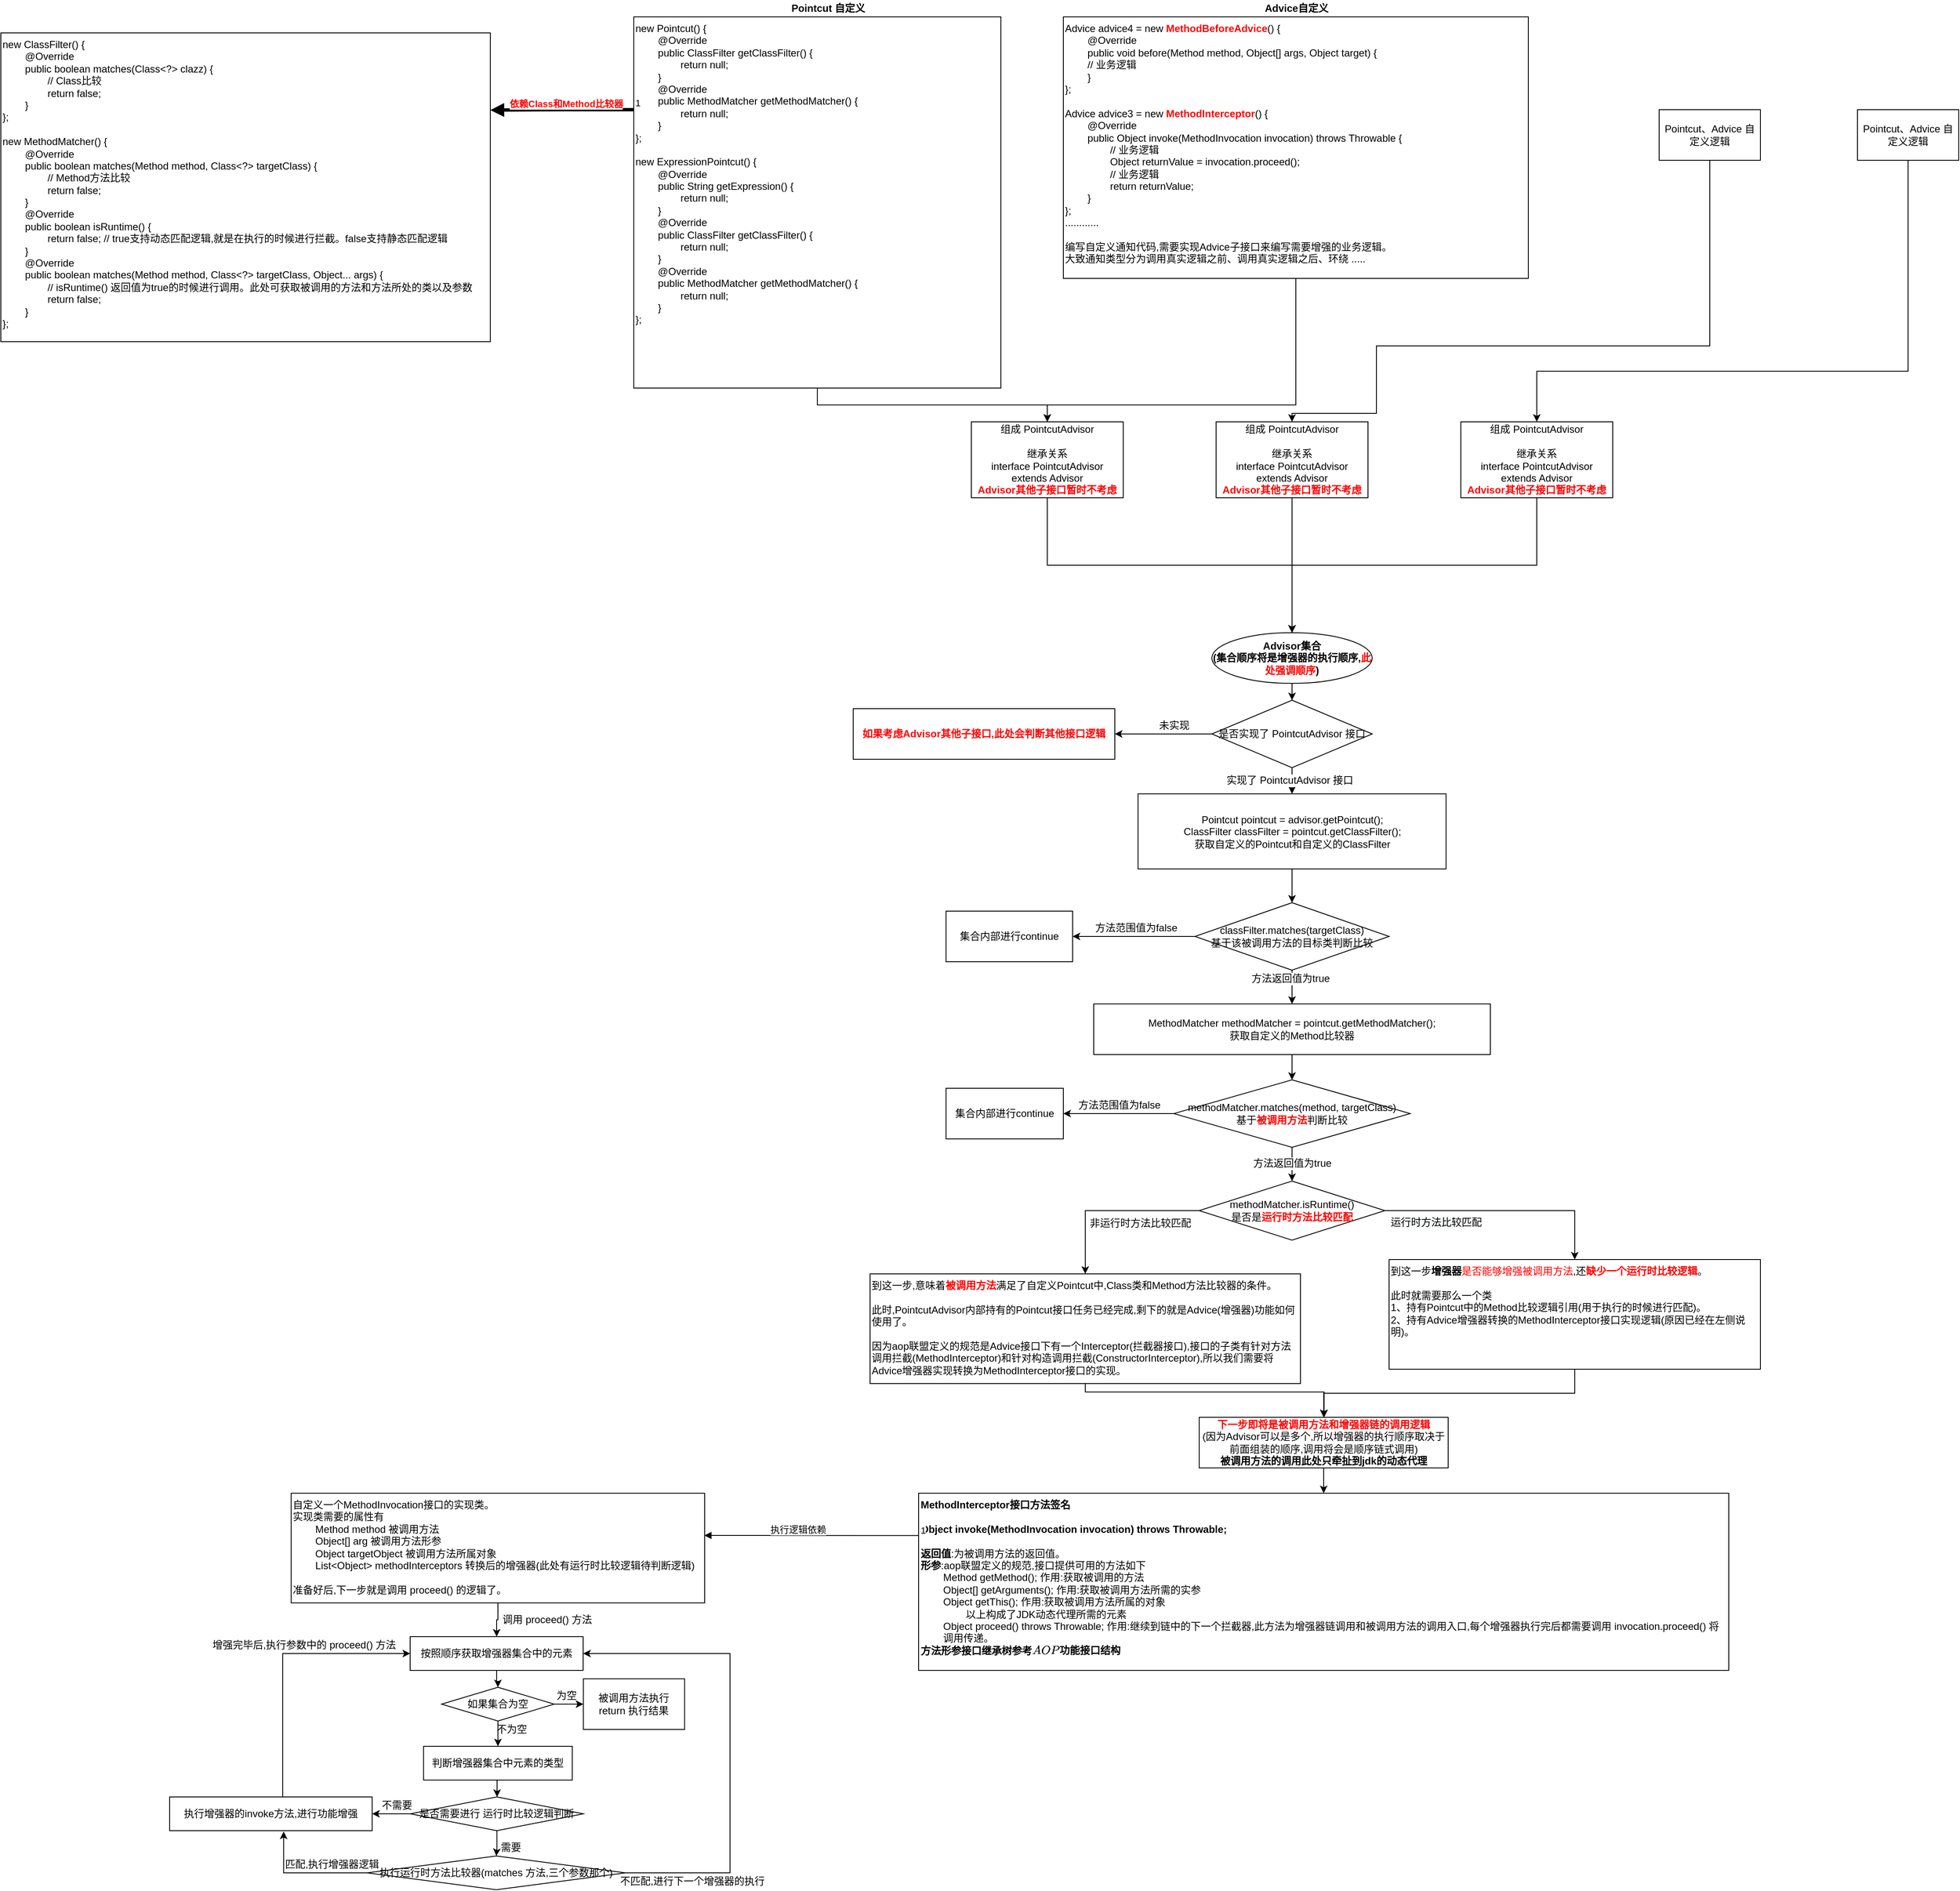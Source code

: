<mxfile version="17.2.1" type="device" pages="2"><diagram id="i6IdmlfoGh2HnnWBWpOd" name="第 1 页"><mxGraphModel dx="2652" dy="-192" grid="1" gridSize="10" guides="1" tooltips="1" connect="1" arrows="1" fold="1" page="1" pageScale="1" pageWidth="827" pageHeight="1169" math="0" shadow="0"><root><mxCell id="0"/><mxCell id="1" parent="0"/><mxCell id="-KGjZs8PZi4ci529qggp-21" value="" style="edgeStyle=orthogonalEdgeStyle;rounded=0;orthogonalLoop=1;jettySize=auto;html=1;fontColor=#FF0000;strokeWidth=1;entryX=0.5;entryY=0;entryDx=0;entryDy=0;" parent="1" source="-KGjZs8PZi4ci529qggp-1" target="-KGjZs8PZi4ci529qggp-13" edge="1"><mxGeometry relative="1" as="geometry"><mxPoint x="784.5" y="1710" as="targetPoint"/><Array as="points"><mxPoint x="784" y="1780"/><mxPoint x="490" y="1780"/></Array></mxGeometry></mxCell><mxCell id="-KGjZs8PZi4ci529qggp-1" value="&lt;div&gt;Advice advice4 = new &lt;font color=&quot;#ff0000&quot;&gt;&lt;b&gt;MethodBeforeAdvice&lt;/b&gt;&lt;/font&gt;() {&lt;/div&gt;&lt;div&gt;&lt;span&gt;&#9;&lt;/span&gt;&lt;span style=&quot;white-space: pre&quot;&gt;&#9;&lt;/span&gt;@Override&lt;/div&gt;&lt;div&gt;&lt;span&gt;&#9;&lt;/span&gt;&lt;span style=&quot;white-space: pre&quot;&gt;&#9;&lt;/span&gt;public void before(Method method, Object[] args, Object target) {&lt;/div&gt;&lt;div&gt;&lt;span&gt;&#9;&#9;&lt;/span&gt;&lt;span style=&quot;white-space: pre&quot;&gt;&#9;&lt;/span&gt;// 业务逻辑&lt;/div&gt;&lt;div&gt;&lt;span&gt;&#9;&lt;/span&gt;&lt;span style=&quot;white-space: pre&quot;&gt;&#9;&lt;/span&gt;}&lt;/div&gt;&lt;div&gt;};&lt;/div&gt;&lt;div&gt;&lt;br&gt;&lt;/div&gt;&lt;div&gt;&lt;div&gt;Advice advice3 = new &lt;font color=&quot;#ff0000&quot;&gt;&lt;b&gt;MethodInterceptor&lt;/b&gt;&lt;/font&gt;() {&lt;/div&gt;&lt;div&gt;&lt;span&gt;&#9;&lt;/span&gt;&lt;span style=&quot;white-space: pre&quot;&gt;&#9;&lt;/span&gt;@Override&lt;/div&gt;&lt;div&gt;&lt;span&gt;&#9;&lt;/span&gt;&lt;span style=&quot;white-space: pre&quot;&gt;&#9;&lt;/span&gt;public Object invoke(MethodInvocation invocation) throws Throwable {&lt;/div&gt;&lt;div&gt;&lt;span&gt;&#9;&#9;&lt;/span&gt;&lt;span style=&quot;white-space: pre&quot;&gt;&#9;&lt;/span&gt;&lt;span style=&quot;white-space: pre&quot;&gt;&#9;&lt;/span&gt;// 业务逻辑&lt;/div&gt;&lt;div&gt;&amp;nbsp; &amp;nbsp; &amp;nbsp; &amp;nbsp; &lt;span style=&quot;white-space: pre&quot;&gt;&#9;&lt;/span&gt;Object returnValue = invocation.proceed();&lt;/div&gt;&lt;div&gt;&lt;span&gt;&#9;&#9;&lt;/span&gt;&lt;span style=&quot;white-space: pre&quot;&gt;&#9;&lt;span style=&quot;white-space: pre&quot;&gt;&#9;&lt;/span&gt;&lt;/span&gt;// 业务逻辑&lt;/div&gt;&lt;div&gt;&lt;span&gt;&#9;&#9;&lt;/span&gt;&lt;span style=&quot;white-space: pre&quot;&gt;&#9;&lt;/span&gt;&lt;span style=&quot;white-space: pre&quot;&gt;&#9;&lt;/span&gt;return returnValue;&lt;/div&gt;&lt;div&gt;&lt;span&gt;&#9;&lt;/span&gt;&lt;span style=&quot;white-space: pre&quot;&gt;&#9;&lt;/span&gt;}&lt;/div&gt;&lt;div&gt;};&lt;/div&gt;&lt;/div&gt;&lt;div&gt;............&lt;/div&gt;&lt;div&gt;&lt;br&gt;&lt;/div&gt;&lt;div&gt;编写自定义通知代码,需要实现Advice子接口来编写需要增强的业务逻辑。&lt;/div&gt;&lt;div&gt;大致通知类型分为调用真实逻辑之前、调用真实逻辑之后、环绕 .....&lt;/div&gt;" style="rounded=0;whiteSpace=wrap;html=1;align=left;verticalAlign=top;" parent="1" vertex="1"><mxGeometry x="509" y="1320" width="551" height="310" as="geometry"/></mxCell><mxCell id="-KGjZs8PZi4ci529qggp-2" value="Advice自定义" style="text;html=1;align=center;verticalAlign=middle;resizable=0;points=[];autosize=1;strokeColor=none;fillColor=none;fontColor=#000000;fontStyle=1" parent="1" vertex="1"><mxGeometry x="739.5" y="1300" width="90" height="20" as="geometry"/></mxCell><mxCell id="-KGjZs8PZi4ci529qggp-3" value="Pointcut 自定义" style="text;html=1;align=center;verticalAlign=middle;resizable=0;points=[];autosize=1;strokeColor=none;fillColor=none;fontColor=#000000;fontStyle=1" parent="1" vertex="1"><mxGeometry x="180" y="1300" width="100" height="20" as="geometry"/></mxCell><mxCell id="-KGjZs8PZi4ci529qggp-18" value="" style="edgeStyle=orthogonalEdgeStyle;rounded=0;orthogonalLoop=1;jettySize=auto;html=1;fontColor=#FF0000;strokeWidth=1;entryX=0.5;entryY=0;entryDx=0;entryDy=0;" parent="1" source="-KGjZs8PZi4ci529qggp-4" target="-KGjZs8PZi4ci529qggp-13" edge="1"><mxGeometry relative="1" as="geometry"><mxPoint x="217.5" y="1840" as="targetPoint"/></mxGeometry></mxCell><mxCell id="-KGjZs8PZi4ci529qggp-4" value="&lt;div&gt;new Pointcut() {&lt;/div&gt;&lt;div&gt;&lt;span&gt;&#9;&lt;/span&gt;&lt;span&gt;&#9;&lt;/span&gt;&lt;span style=&quot;white-space: pre&quot;&gt;&#9;&lt;/span&gt;@Override&lt;/div&gt;&lt;div&gt;&lt;span&gt;&#9;&lt;/span&gt;&lt;span&gt;&#9;&lt;/span&gt;&lt;span style=&quot;white-space: pre&quot;&gt;&#9;&lt;/span&gt;public ClassFilter getClassFilter() {&lt;/div&gt;&lt;div&gt;&lt;span&gt;&#9;&#9;&lt;/span&gt;&lt;span&gt;&#9;&lt;span&gt;&#9;&lt;/span&gt;&lt;/span&gt;&lt;span style=&quot;white-space: pre&quot;&gt;&#9;&lt;/span&gt;&lt;span style=&quot;white-space: pre&quot;&gt;&#9;&lt;/span&gt;return null;&lt;/div&gt;&lt;div&gt;&lt;span&gt;&#9;&lt;/span&gt;&lt;span&gt;&#9;&lt;/span&gt;&lt;span style=&quot;white-space: pre&quot;&gt;&#9;&lt;/span&gt;}&lt;/div&gt;&lt;div&gt;&lt;span&gt;&#9;&lt;/span&gt;&lt;span&gt;&#9;&lt;/span&gt;&lt;span style=&quot;white-space: pre&quot;&gt;&#9;&lt;/span&gt;@Override&lt;/div&gt;&lt;div&gt;&lt;span&gt;&#9;&lt;/span&gt;&lt;span&gt;&#9;&lt;/span&gt;&lt;span style=&quot;white-space: pre&quot;&gt;&#9;&lt;/span&gt;public MethodMatcher getMethodMatcher() {&lt;/div&gt;&lt;div&gt;&lt;span&gt;&#9;&#9;&lt;/span&gt;&lt;span&gt;&#9;&lt;/span&gt;&lt;span&gt;&#9;&lt;/span&gt;&lt;span style=&quot;white-space: pre&quot;&gt;&#9;&lt;/span&gt;&lt;span style=&quot;white-space: pre&quot;&gt;&#9;&lt;/span&gt;return null;&lt;/div&gt;&lt;div&gt;&lt;span&gt;&#9;&lt;/span&gt;&lt;span&gt;&#9;&lt;/span&gt;&lt;span style=&quot;white-space: pre&quot;&gt;&#9;&lt;/span&gt;}&lt;/div&gt;&lt;div&gt;};&lt;/div&gt;&lt;div&gt;&lt;br&gt;&lt;/div&gt;&lt;div&gt;new ExpressionPointcut() {&lt;/div&gt;&lt;div&gt;&lt;span&gt;&#9;&lt;/span&gt;&lt;span&gt;&#9;&lt;/span&gt;&lt;span style=&quot;white-space: pre&quot;&gt;&#9;&lt;/span&gt;@Override&lt;/div&gt;&lt;div&gt;&amp;nbsp;&lt;span style=&quot;white-space: pre&quot;&gt;&#9;&lt;/span&gt;public String getExpression() {&lt;/div&gt;&lt;div&gt;&amp;nbsp; &amp;nbsp; &lt;span style=&quot;white-space: pre&quot;&gt;&#9;&lt;/span&gt;&lt;span style=&quot;white-space: pre&quot;&gt;&#9;&lt;/span&gt;return null;&lt;/div&gt;&lt;div&gt;&amp;nbsp; &amp;nbsp; &lt;span style=&quot;white-space: pre&quot;&gt;&#9;&lt;/span&gt;}&lt;/div&gt;&lt;div&gt;&lt;span&gt;&#9;&lt;/span&gt;&lt;span&gt;&#9;&lt;/span&gt;&lt;span style=&quot;white-space: pre&quot;&gt;&#9;&lt;/span&gt;@Override&lt;/div&gt;&lt;div&gt;&lt;span&gt;&#9;&lt;/span&gt;&lt;span&gt;&#9;&lt;/span&gt;&lt;span style=&quot;white-space: pre&quot;&gt;&#9;&lt;/span&gt;public ClassFilter getClassFilter() {&lt;/div&gt;&lt;div&gt;&lt;span&gt;&#9;&#9;&lt;/span&gt;&lt;span&gt;&#9;&lt;/span&gt;&lt;span&gt;&#9;&lt;/span&gt;&lt;span style=&quot;white-space: pre&quot;&gt;&#9;&lt;/span&gt;&lt;span style=&quot;white-space: pre&quot;&gt;&#9;&lt;/span&gt;return null;&lt;/div&gt;&lt;div&gt;&lt;span&gt;&#9;&lt;/span&gt;&lt;span&gt;&#9;&lt;/span&gt;&lt;span style=&quot;white-space: pre&quot;&gt;&#9;&lt;/span&gt;}&lt;/div&gt;&lt;div&gt;&lt;span&gt;&#9;&lt;/span&gt;&lt;span&gt;&#9;&lt;/span&gt;&lt;span style=&quot;white-space: pre&quot;&gt;&#9;&lt;/span&gt;@Override&lt;/div&gt;&lt;div&gt;&lt;span&gt;&#9;&lt;/span&gt;&lt;span&gt;&#9;&lt;/span&gt;&lt;span style=&quot;white-space: pre&quot;&gt;&#9;&lt;/span&gt;public MethodMatcher getMethodMatcher() {&lt;/div&gt;&lt;div&gt;&lt;span&gt;&#9;&#9;&lt;/span&gt;&lt;span&gt;&#9;&lt;/span&gt;&lt;span&gt;&#9;&lt;/span&gt;&lt;span style=&quot;white-space: pre&quot;&gt;&#9;&lt;/span&gt;&lt;span style=&quot;white-space: pre&quot;&gt;&#9;&lt;/span&gt;return null;&lt;/div&gt;&lt;div&gt;&lt;span&gt;&#9;&lt;/span&gt;&lt;span&gt;&#9;&lt;/span&gt;&lt;span style=&quot;white-space: pre&quot;&gt;&#9;&lt;/span&gt;}&lt;/div&gt;&lt;div&gt;};&lt;/div&gt;" style="rounded=0;whiteSpace=wrap;html=1;fontColor=#000000;align=left;verticalAlign=top;" parent="1" vertex="1"><mxGeometry y="1320" width="435" height="440" as="geometry"/></mxCell><mxCell id="-KGjZs8PZi4ci529qggp-5" value="&lt;div&gt;new ClassFilter() {&lt;/div&gt;&lt;div&gt;&lt;span&gt;&#9;&lt;/span&gt;&lt;span style=&quot;white-space: pre&quot;&gt;&#9;&lt;/span&gt;@Override&lt;/div&gt;&lt;div&gt;&lt;span&gt;&#9;&lt;/span&gt;&lt;span style=&quot;white-space: pre&quot;&gt;&#9;&lt;/span&gt;public boolean matches(Class&amp;lt;?&amp;gt; clazz) {&lt;/div&gt;&lt;div&gt;&lt;span&gt;&#9;&#9;&lt;/span&gt;&lt;span style=&quot;white-space: pre&quot;&gt;&#9;&lt;/span&gt;&lt;span style=&quot;white-space: pre&quot;&gt;&#9;&lt;/span&gt;// Class比较&lt;/div&gt;&lt;div&gt;&lt;span&gt;&#9;&#9;&lt;/span&gt;&lt;span style=&quot;white-space: pre&quot;&gt;&#9;&lt;/span&gt;&lt;span style=&quot;white-space: pre&quot;&gt;&#9;&lt;/span&gt;return false;&lt;/div&gt;&lt;div&gt;&lt;span&gt;&#9;&lt;/span&gt;&lt;span style=&quot;white-space: pre&quot;&gt;&#9;&lt;/span&gt;}&lt;/div&gt;&lt;div&gt;};&lt;/div&gt;&lt;div&gt;&lt;br&gt;&lt;/div&gt;&lt;div&gt;new MethodMatcher() {&lt;/div&gt;&lt;div&gt;&lt;span&gt;&#9;&lt;/span&gt;&lt;span style=&quot;white-space: pre&quot;&gt;&#9;&lt;/span&gt;@Override&lt;/div&gt;&lt;div&gt;&lt;span&gt;&#9;&lt;/span&gt;&lt;span style=&quot;white-space: pre&quot;&gt;&#9;&lt;/span&gt;public boolean matches(Method method, Class&amp;lt;?&amp;gt; targetClass) {&lt;/div&gt;&lt;div&gt;&lt;span&gt;&#9;&#9;&lt;/span&gt;&lt;span style=&quot;white-space: pre&quot;&gt;&#9;&lt;/span&gt;&lt;span style=&quot;white-space: pre&quot;&gt;&#9;&lt;/span&gt;// Method方法比较&lt;/div&gt;&lt;div&gt;&lt;span&gt;&#9;&#9;&lt;/span&gt;&lt;span style=&quot;white-space: pre&quot;&gt;&#9;&lt;/span&gt;&lt;span style=&quot;white-space: pre&quot;&gt;&#9;&lt;/span&gt;return false;&lt;/div&gt;&lt;div&gt;&lt;span&gt;&#9;&lt;/span&gt;&lt;span style=&quot;white-space: pre&quot;&gt;&#9;&lt;/span&gt;}&lt;/div&gt;&lt;div&gt;&lt;span&gt;&#9;&lt;/span&gt;&lt;span style=&quot;white-space: pre&quot;&gt;&#9;&lt;/span&gt;@Override&lt;/div&gt;&lt;div&gt;&lt;span&gt;&#9;&lt;/span&gt;&lt;span style=&quot;white-space: pre&quot;&gt;&#9;&lt;/span&gt;public boolean isRuntime() {&lt;/div&gt;&lt;div&gt;&lt;span&gt;&#9;&#9;&lt;/span&gt;&lt;span style=&quot;white-space: pre&quot;&gt;&#9;&lt;/span&gt;&lt;span style=&quot;white-space: pre&quot;&gt;&#9;&lt;/span&gt;return false; // true支持动态匹配逻辑,就是在执行的时候进行拦截。false支持静态匹配逻辑&lt;/div&gt;&lt;div&gt;&lt;span&gt;&#9;&lt;/span&gt;&lt;span style=&quot;white-space: pre&quot;&gt;&#9;&lt;/span&gt;}&lt;/div&gt;&lt;div&gt;&lt;span&gt;&#9;&lt;/span&gt;&lt;span style=&quot;white-space: pre&quot;&gt;&#9;&lt;/span&gt;@Override&lt;/div&gt;&lt;div&gt;&lt;span&gt;&#9;&lt;/span&gt;&lt;span style=&quot;white-space: pre&quot;&gt;&#9;&lt;/span&gt;public boolean matches(Method method, Class&amp;lt;?&amp;gt; targetClass, Object... args) {&lt;/div&gt;&lt;div&gt;&lt;span&gt;&#9;&#9;&lt;/span&gt;&lt;span style=&quot;white-space: pre&quot;&gt;&#9;&lt;/span&gt;&lt;span style=&quot;white-space: pre&quot;&gt;&#9;&lt;/span&gt;// isRuntime() 返回值为true的时候进行调用。此处可获取被调用的方法和方法所处的类以及参数&lt;/div&gt;&lt;div&gt;&lt;span&gt;&#9;&#9;&lt;/span&gt;&lt;span style=&quot;white-space: pre&quot;&gt;&#9;&lt;span style=&quot;white-space: pre&quot;&gt;&#9;&lt;/span&gt;&lt;/span&gt;return false;&lt;/div&gt;&lt;div&gt;&lt;span&gt;&#9;&lt;/span&gt;&lt;span style=&quot;white-space: pre&quot;&gt;&#9;&lt;/span&gt;}&lt;/div&gt;&lt;div&gt;};&lt;/div&gt;" style="rounded=0;whiteSpace=wrap;html=1;fontColor=#000000;align=left;verticalAlign=top;" parent="1" vertex="1"><mxGeometry x="-750" y="1339" width="580" height="366" as="geometry"/></mxCell><mxCell id="-KGjZs8PZi4ci529qggp-10" value="&lt;b&gt;&lt;font color=&quot;#ff0000&quot;&gt;依赖Class和Method比较器&lt;/font&gt;&lt;/b&gt;" style="endArrow=block;endFill=1;html=1;edgeStyle=orthogonalEdgeStyle;align=left;verticalAlign=top;rounded=0;fontColor=#000000;entryX=1;entryY=0.25;entryDx=0;entryDy=0;exitX=0;exitY=0.25;exitDx=0;exitDy=0;strokeWidth=4;" parent="1" source="-KGjZs8PZi4ci529qggp-4" target="-KGjZs8PZi4ci529qggp-5" edge="1"><mxGeometry x="0.766" y="-21" relative="1" as="geometry"><mxPoint x="-250" y="1440" as="sourcePoint"/><mxPoint x="-90" y="1440" as="targetPoint"/><mxPoint x="1" as="offset"/></mxGeometry></mxCell><mxCell id="-KGjZs8PZi4ci529qggp-11" value="1" style="edgeLabel;resizable=0;html=1;align=left;verticalAlign=bottom;fontColor=#000000;" parent="-KGjZs8PZi4ci529qggp-10" connectable="0" vertex="1"><mxGeometry x="-1" relative="1" as="geometry"/></mxCell><mxCell id="WQiSwDCCztTO0tvDMeX8-10" value="" style="edgeStyle=orthogonalEdgeStyle;rounded=0;orthogonalLoop=1;jettySize=auto;html=1;fontColor=#FF0000;strokeWidth=1;exitX=0.5;exitY=1;exitDx=0;exitDy=0;" parent="1" source="-KGjZs8PZi4ci529qggp-13" target="WQiSwDCCztTO0tvDMeX8-9" edge="1"><mxGeometry relative="1" as="geometry"/></mxCell><mxCell id="-KGjZs8PZi4ci529qggp-13" value="&lt;div&gt;组成 PointcutAdvisor&lt;/div&gt;&lt;div&gt;&lt;br&gt;&lt;/div&gt;&lt;div&gt;继承关系&lt;/div&gt;&lt;div&gt;interface PointcutAdvisor extends Advisor&lt;/div&gt;&lt;div&gt;&lt;font color=&quot;#ff0000&quot;&gt;&lt;b&gt;Advisor其他子接口暂时不考虑&lt;/b&gt;&lt;/font&gt;&lt;/div&gt;" style="rounded=0;whiteSpace=wrap;html=1;fontColor=#000000;" parent="1" vertex="1"><mxGeometry x="400" y="1800" width="180" height="90" as="geometry"/></mxCell><mxCell id="WQiSwDCCztTO0tvDMeX8-12" value="" style="edgeStyle=orthogonalEdgeStyle;rounded=0;orthogonalLoop=1;jettySize=auto;html=1;fontColor=#FF0000;strokeWidth=1;entryX=0.5;entryY=0;entryDx=0;entryDy=0;" parent="1" source="WQiSwDCCztTO0tvDMeX8-5" target="WQiSwDCCztTO0tvDMeX8-9" edge="1"><mxGeometry relative="1" as="geometry"><mxPoint x="780" y="2095" as="targetPoint"/></mxGeometry></mxCell><mxCell id="WQiSwDCCztTO0tvDMeX8-5" value="&lt;div&gt;组成 PointcutAdvisor&lt;/div&gt;&lt;div&gt;&lt;br&gt;&lt;/div&gt;&lt;div&gt;继承关系&lt;/div&gt;&lt;div&gt;interface PointcutAdvisor extends Advisor&lt;/div&gt;&lt;div&gt;&lt;b style=&quot;color: rgb(255 , 0 , 0)&quot;&gt;Advisor其他子接口暂时不考虑&lt;/b&gt;&lt;br&gt;&lt;/div&gt;" style="rounded=0;whiteSpace=wrap;html=1;fontColor=#000000;" parent="1" vertex="1"><mxGeometry x="690" y="1800" width="180" height="90" as="geometry"/></mxCell><mxCell id="WQiSwDCCztTO0tvDMeX8-14" value="" style="edgeStyle=orthogonalEdgeStyle;rounded=0;orthogonalLoop=1;jettySize=auto;html=1;fontColor=#FF0000;strokeWidth=1;entryX=0.5;entryY=0;entryDx=0;entryDy=0;exitX=0.5;exitY=1;exitDx=0;exitDy=0;" parent="1" source="WQiSwDCCztTO0tvDMeX8-6" target="WQiSwDCCztTO0tvDMeX8-9" edge="1"><mxGeometry relative="1" as="geometry"><mxPoint x="1070" y="2095" as="targetPoint"/></mxGeometry></mxCell><mxCell id="WQiSwDCCztTO0tvDMeX8-6" value="&lt;div&gt;组成 PointcutAdvisor&lt;/div&gt;&lt;div&gt;&lt;br&gt;&lt;/div&gt;&lt;div&gt;继承关系&lt;/div&gt;&lt;div&gt;interface PointcutAdvisor extends Advisor&lt;/div&gt;&lt;div&gt;&lt;b style=&quot;color: rgb(255 , 0 , 0)&quot;&gt;Advisor其他子接口暂时不考虑&lt;/b&gt;&lt;br&gt;&lt;/div&gt;" style="rounded=0;whiteSpace=wrap;html=1;fontColor=#000000;" parent="1" vertex="1"><mxGeometry x="980" y="1800" width="180" height="90" as="geometry"/></mxCell><mxCell id="WQiSwDCCztTO0tvDMeX8-7" value="" style="edgeStyle=orthogonalEdgeStyle;rounded=0;orthogonalLoop=1;jettySize=auto;html=1;fontColor=#FF0000;strokeWidth=1;entryX=0.5;entryY=0;entryDx=0;entryDy=0;exitX=0.5;exitY=1;exitDx=0;exitDy=0;" parent="1" source="3rZkdsp-UYlHHYjejOhV-3" target="WQiSwDCCztTO0tvDMeX8-5" edge="1"><mxGeometry relative="1" as="geometry"><mxPoint x="1275" y="1450" as="sourcePoint"/><mxPoint x="980" y="1860" as="targetPoint"/><Array as="points"><mxPoint x="1275" y="1710"/><mxPoint x="880" y="1710"/><mxPoint x="880" y="1790"/><mxPoint x="780" y="1790"/></Array></mxGeometry></mxCell><mxCell id="WQiSwDCCztTO0tvDMeX8-8" value="" style="edgeStyle=orthogonalEdgeStyle;rounded=0;orthogonalLoop=1;jettySize=auto;html=1;fontColor=#FF0000;strokeWidth=1;entryX=0.5;entryY=0;entryDx=0;entryDy=0;exitX=0.5;exitY=1;exitDx=0;exitDy=0;" parent="1" source="3rZkdsp-UYlHHYjejOhV-5" target="WQiSwDCCztTO0tvDMeX8-6" edge="1"><mxGeometry relative="1" as="geometry"><mxPoint x="1555" y="1450" as="sourcePoint"/><mxPoint x="1060" y="1910" as="targetPoint"/><Array as="points"><mxPoint x="1510" y="1740"/><mxPoint x="1070" y="1740"/></Array></mxGeometry></mxCell><mxCell id="WQiSwDCCztTO0tvDMeX8-18" value="" style="edgeStyle=orthogonalEdgeStyle;rounded=0;orthogonalLoop=1;jettySize=auto;html=1;fontColor=#FF0000;strokeWidth=1;" parent="1" source="WQiSwDCCztTO0tvDMeX8-9" target="WQiSwDCCztTO0tvDMeX8-17" edge="1"><mxGeometry relative="1" as="geometry"/></mxCell><mxCell id="WQiSwDCCztTO0tvDMeX8-9" value="&lt;b&gt;Advisor集合&lt;br&gt;(集合顺序将是增强器的执行顺序,&lt;font color=&quot;#ff0000&quot;&gt;此处强调顺序&lt;/font&gt;)&lt;/b&gt;" style="ellipse;whiteSpace=wrap;html=1;fontColor=#000000;rounded=0;" parent="1" vertex="1"><mxGeometry x="685" y="2050" width="190" height="60" as="geometry"/></mxCell><mxCell id="WQiSwDCCztTO0tvDMeX8-20" value="" style="edgeStyle=orthogonalEdgeStyle;rounded=0;orthogonalLoop=1;jettySize=auto;html=1;fontColor=#FF0000;strokeWidth=1;" parent="1" source="WQiSwDCCztTO0tvDMeX8-17" target="WQiSwDCCztTO0tvDMeX8-19" edge="1"><mxGeometry relative="1" as="geometry"/></mxCell><mxCell id="WQiSwDCCztTO0tvDMeX8-26" value="" style="edgeStyle=orthogonalEdgeStyle;rounded=0;orthogonalLoop=1;jettySize=auto;html=1;fontFamily=Helvetica;fontSize=12;fontColor=#000000;strokeWidth=1;" parent="1" source="WQiSwDCCztTO0tvDMeX8-17" target="WQiSwDCCztTO0tvDMeX8-25" edge="1"><mxGeometry relative="1" as="geometry"/></mxCell><mxCell id="WQiSwDCCztTO0tvDMeX8-27" value="实现了 PointcutAdvisor 接口" style="edgeLabel;html=1;align=center;verticalAlign=middle;resizable=0;points=[];fontSize=12;fontFamily=Helvetica;fontColor=#000000;" parent="WQiSwDCCztTO0tvDMeX8-26" vertex="1" connectable="0"><mxGeometry x="-0.4" y="-3" relative="1" as="geometry"><mxPoint as="offset"/></mxGeometry></mxCell><mxCell id="WQiSwDCCztTO0tvDMeX8-17" value="是否实现了&amp;nbsp;PointcutAdvisor 接口" style="rhombus;whiteSpace=wrap;html=1;fontColor=#000000;rounded=0;" parent="1" vertex="1"><mxGeometry x="685" y="2130" width="190" height="80" as="geometry"/></mxCell><mxCell id="WQiSwDCCztTO0tvDMeX8-19" value="如果考虑Advisor其他子接口,此处会判断其他接口逻辑" style="whiteSpace=wrap;html=1;fontColor=#FF0000;rounded=0;fontStyle=1" parent="1" vertex="1"><mxGeometry x="260" y="2140" width="310" height="60" as="geometry"/></mxCell><mxCell id="WQiSwDCCztTO0tvDMeX8-21" value="&lt;font color=&quot;#000000&quot;&gt;未实现&lt;/font&gt;" style="text;html=1;align=center;verticalAlign=middle;resizable=0;points=[];autosize=1;strokeColor=none;fillColor=none;fontColor=#FF0000;" parent="1" vertex="1"><mxGeometry x="615" y="2150" width="50" height="20" as="geometry"/></mxCell><mxCell id="WQiSwDCCztTO0tvDMeX8-29" value="" style="edgeStyle=orthogonalEdgeStyle;rounded=0;orthogonalLoop=1;jettySize=auto;html=1;fontFamily=Helvetica;fontSize=12;fontColor=#000000;strokeWidth=1;" parent="1" source="WQiSwDCCztTO0tvDMeX8-25" target="WQiSwDCCztTO0tvDMeX8-28" edge="1"><mxGeometry relative="1" as="geometry"/></mxCell><mxCell id="WQiSwDCCztTO0tvDMeX8-25" value="Pointcut pointcut = advisor.getPointcut();&lt;br&gt;ClassFilter classFilter = pointcut.getClassFilter();&lt;br&gt;获取自定义的Pointcut和自定义的ClassFilter" style="whiteSpace=wrap;html=1;fontColor=#000000;rounded=0;" parent="1" vertex="1"><mxGeometry x="597.5" y="2241" width="365" height="89" as="geometry"/></mxCell><mxCell id="WQiSwDCCztTO0tvDMeX8-31" value="" style="edgeStyle=orthogonalEdgeStyle;rounded=0;orthogonalLoop=1;jettySize=auto;html=1;fontFamily=Helvetica;fontSize=12;fontColor=#000000;strokeWidth=1;" parent="1" source="WQiSwDCCztTO0tvDMeX8-28" target="WQiSwDCCztTO0tvDMeX8-30" edge="1"><mxGeometry relative="1" as="geometry"/></mxCell><mxCell id="WQiSwDCCztTO0tvDMeX8-33" value="方法范围值为false" style="edgeLabel;html=1;align=center;verticalAlign=middle;resizable=0;points=[];fontSize=12;fontFamily=Helvetica;fontColor=#000000;" parent="WQiSwDCCztTO0tvDMeX8-31" vertex="1" connectable="0"><mxGeometry x="-0.168" y="-5" relative="1" as="geometry"><mxPoint x="-10" y="-5" as="offset"/></mxGeometry></mxCell><mxCell id="WQiSwDCCztTO0tvDMeX8-35" value="" style="edgeStyle=orthogonalEdgeStyle;rounded=0;orthogonalLoop=1;jettySize=auto;html=1;fontFamily=Helvetica;fontSize=12;fontColor=#FF0000;strokeWidth=1;" parent="1" source="WQiSwDCCztTO0tvDMeX8-28" target="WQiSwDCCztTO0tvDMeX8-34" edge="1"><mxGeometry relative="1" as="geometry"/></mxCell><mxCell id="WQiSwDCCztTO0tvDMeX8-36" value="&lt;font color=&quot;#000000&quot;&gt;方法返回值为true&lt;/font&gt;" style="edgeLabel;html=1;align=center;verticalAlign=middle;resizable=0;points=[];fontSize=12;fontFamily=Helvetica;fontColor=#FF0000;" parent="WQiSwDCCztTO0tvDMeX8-35" vertex="1" connectable="0"><mxGeometry x="-0.489" y="-2" relative="1" as="geometry"><mxPoint as="offset"/></mxGeometry></mxCell><mxCell id="WQiSwDCCztTO0tvDMeX8-28" value="classFilter.matches(targetClass)&lt;br&gt;基于该被调用方法的目标类判断比较" style="rhombus;whiteSpace=wrap;html=1;fontColor=#000000;rounded=0;" parent="1" vertex="1"><mxGeometry x="665" y="2370" width="230" height="80" as="geometry"/></mxCell><mxCell id="WQiSwDCCztTO0tvDMeX8-30" value="集合内部进行continue" style="whiteSpace=wrap;html=1;fontColor=#000000;rounded=0;" parent="1" vertex="1"><mxGeometry x="370" y="2380" width="150" height="60" as="geometry"/></mxCell><mxCell id="WQiSwDCCztTO0tvDMeX8-40" value="" style="edgeStyle=orthogonalEdgeStyle;rounded=0;orthogonalLoop=1;jettySize=auto;html=1;fontFamily=Helvetica;fontSize=12;fontColor=#000000;strokeWidth=1;" parent="1" source="WQiSwDCCztTO0tvDMeX8-34" target="WQiSwDCCztTO0tvDMeX8-39" edge="1"><mxGeometry relative="1" as="geometry"/></mxCell><mxCell id="WQiSwDCCztTO0tvDMeX8-34" value="MethodMatcher methodMatcher = pointcut.getMethodMatcher();&lt;br&gt;获取自定义的Method比较器" style="whiteSpace=wrap;html=1;fontColor=#000000;rounded=0;" parent="1" vertex="1"><mxGeometry x="545" y="2490" width="470" height="60" as="geometry"/></mxCell><mxCell id="WQiSwDCCztTO0tvDMeX8-42" value="" style="edgeStyle=orthogonalEdgeStyle;rounded=0;orthogonalLoop=1;jettySize=auto;html=1;fontFamily=Helvetica;fontSize=12;fontColor=#000000;strokeWidth=1;" parent="1" source="WQiSwDCCztTO0tvDMeX8-39" target="WQiSwDCCztTO0tvDMeX8-41" edge="1"><mxGeometry relative="1" as="geometry"/></mxCell><mxCell id="WQiSwDCCztTO0tvDMeX8-46" value="" style="edgeStyle=orthogonalEdgeStyle;rounded=0;orthogonalLoop=1;jettySize=auto;html=1;fontFamily=Helvetica;fontSize=12;fontColor=#000000;strokeWidth=1;" parent="1" source="WQiSwDCCztTO0tvDMeX8-39" target="WQiSwDCCztTO0tvDMeX8-45" edge="1"><mxGeometry relative="1" as="geometry"/></mxCell><mxCell id="WQiSwDCCztTO0tvDMeX8-47" value="方法返回值为true" style="edgeLabel;html=1;align=center;verticalAlign=middle;resizable=0;points=[];fontSize=12;fontFamily=Helvetica;fontColor=#000000;" parent="WQiSwDCCztTO0tvDMeX8-46" vertex="1" connectable="0"><mxGeometry x="-0.056" relative="1" as="geometry"><mxPoint as="offset"/></mxGeometry></mxCell><mxCell id="WQiSwDCCztTO0tvDMeX8-39" value="methodMatcher.matches(method, targetClass)&lt;br&gt;基于&lt;b&gt;&lt;font color=&quot;#ff0000&quot;&gt;被调用方法&lt;/font&gt;&lt;/b&gt;判断比较" style="rhombus;whiteSpace=wrap;html=1;fontColor=#000000;rounded=0;" parent="1" vertex="1"><mxGeometry x="640" y="2580" width="280" height="80" as="geometry"/></mxCell><mxCell id="WQiSwDCCztTO0tvDMeX8-41" value="&lt;span&gt;集合内部进行continue&lt;/span&gt;" style="whiteSpace=wrap;html=1;fontColor=#000000;rounded=0;" parent="1" vertex="1"><mxGeometry x="370" y="2590" width="139" height="60" as="geometry"/></mxCell><mxCell id="WQiSwDCCztTO0tvDMeX8-44" value="&lt;span style=&quot;background-color: rgb(255 , 255 , 255)&quot;&gt;方法范围值为false&lt;/span&gt;" style="text;html=1;align=center;verticalAlign=middle;resizable=0;points=[];autosize=1;strokeColor=none;fillColor=none;fontSize=12;fontFamily=Helvetica;fontColor=#000000;" parent="1" vertex="1"><mxGeometry x="520" y="2600" width="110" height="20" as="geometry"/></mxCell><mxCell id="WQiSwDCCztTO0tvDMeX8-49" value="" style="edgeStyle=orthogonalEdgeStyle;rounded=0;orthogonalLoop=1;jettySize=auto;html=1;fontFamily=Helvetica;fontSize=12;fontColor=#000000;strokeWidth=1;entryX=0.5;entryY=0;entryDx=0;entryDy=0;exitX=0;exitY=0.5;exitDx=0;exitDy=0;" parent="1" source="WQiSwDCCztTO0tvDMeX8-45" target="WQiSwDCCztTO0tvDMeX8-48" edge="1"><mxGeometry relative="1" as="geometry"/></mxCell><mxCell id="sqUuE08ggV7tQ6Oy2QqY-12" value="" style="edgeStyle=orthogonalEdgeStyle;rounded=0;orthogonalLoop=1;jettySize=auto;html=1;fontColor=#FF0000;" parent="1" source="WQiSwDCCztTO0tvDMeX8-45" target="sqUuE08ggV7tQ6Oy2QqY-6" edge="1"><mxGeometry relative="1" as="geometry"><mxPoint x="1020.0" y="2735" as="targetPoint"/></mxGeometry></mxCell><mxCell id="WQiSwDCCztTO0tvDMeX8-45" value="methodMatcher.isRuntime()&lt;br&gt;是否是&lt;b&gt;&lt;font color=&quot;#ff0000&quot;&gt;运行时方法比较匹配&lt;/font&gt;&lt;/b&gt;" style="rhombus;whiteSpace=wrap;html=1;fontColor=#000000;rounded=0;" parent="1" vertex="1"><mxGeometry x="670" y="2700" width="220" height="70" as="geometry"/></mxCell><mxCell id="sqUuE08ggV7tQ6Oy2QqY-14" value="" style="edgeStyle=orthogonalEdgeStyle;rounded=0;orthogonalLoop=1;jettySize=auto;html=1;fontColor=#FF0000;" parent="1" source="WQiSwDCCztTO0tvDMeX8-48" target="sqUuE08ggV7tQ6Oy2QqY-13" edge="1"><mxGeometry relative="1" as="geometry"><Array as="points"><mxPoint x="535" y="2950"/><mxPoint x="818" y="2950"/></Array></mxGeometry></mxCell><mxCell id="WQiSwDCCztTO0tvDMeX8-48" value="到这一步,意味着&lt;b&gt;&lt;font color=&quot;#ff0000&quot;&gt;被&lt;/font&gt;&lt;/b&gt;&lt;font color=&quot;#ff0000&quot;&gt;&lt;b&gt;调用方法&lt;/b&gt;&lt;/font&gt;满足了自定义Pointcut中,Class类和Method方法比较器的条件。&lt;br&gt;&lt;br&gt;此时,PointcutAdvisor内部持有的Pointcut接口任务已经完成,剩下的就是Advice(增强器)功能如何使用了。&lt;br&gt;&lt;br&gt;因为aop联盟定义的规范是Advice接口下有一个Interceptor(拦截器接口),接口的子类有针对方法调用拦截(MethodInterceptor)和针对构造调用拦截(ConstructorInterceptor),所以我们需要将Advice增强器实现转换为MethodInterceptor接口的实现。&lt;br&gt;&lt;div&gt;&lt;br&gt;&lt;/div&gt;" style="whiteSpace=wrap;html=1;fontColor=#000000;rounded=0;verticalAlign=top;align=left;" parent="1" vertex="1"><mxGeometry x="280" y="2810" width="510" height="130" as="geometry"/></mxCell><mxCell id="sqUuE08ggV7tQ6Oy2QqY-1" value="&lt;font color=&quot;#000000&quot;&gt;非运行时方法比较匹配&lt;/font&gt;" style="text;html=1;align=center;verticalAlign=middle;resizable=0;points=[];autosize=1;strokeColor=none;fillColor=none;fontColor=#FF0000;" parent="1" vertex="1"><mxGeometry x="530" y="2740" width="140" height="20" as="geometry"/></mxCell><mxCell id="sqUuE08ggV7tQ6Oy2QqY-16" value="" style="edgeStyle=orthogonalEdgeStyle;rounded=0;orthogonalLoop=1;jettySize=auto;html=1;fontColor=#FF0000;entryX=0.5;entryY=0;entryDx=0;entryDy=0;" parent="1" source="sqUuE08ggV7tQ6Oy2QqY-6" target="sqUuE08ggV7tQ6Oy2QqY-13" edge="1"><mxGeometry relative="1" as="geometry"><mxPoint x="1115.0" y="3038" as="targetPoint"/></mxGeometry></mxCell><mxCell id="sqUuE08ggV7tQ6Oy2QqY-6" value="到这一步&lt;b&gt;增强器&lt;/b&gt;&lt;font color=&quot;#ff0000&quot;&gt;是否能够增强被调用方法&lt;/font&gt;,还&lt;b&gt;&lt;font color=&quot;#ff0000&quot;&gt;缺少一个运行时比较逻辑&lt;/font&gt;&lt;/b&gt;。&lt;br&gt;&lt;br&gt;此时就需要那么一个类&lt;br&gt;1、持有Pointcut中的Method比较逻辑引用(用于执行的时候进行匹配)。&lt;br&gt;2、持有Advice增强器转换的MethodInterceptor接口实现逻辑(原因已经在左侧说明)。" style="whiteSpace=wrap;html=1;fontColor=#000000;rounded=0;align=left;verticalAlign=top;" parent="1" vertex="1"><mxGeometry x="895" y="2793" width="440" height="130" as="geometry"/></mxCell><mxCell id="sqUuE08ggV7tQ6Oy2QqY-10" value="&lt;meta charset=&quot;utf-8&quot;&gt;&lt;span style=&quot;color: rgb(0, 0, 0); font-family: helvetica; font-size: 12px; font-style: normal; font-weight: 400; letter-spacing: normal; text-align: center; text-indent: 0px; text-transform: none; word-spacing: 0px; background-color: rgb(248, 249, 250); display: inline; float: none;&quot;&gt;运行时方法比较匹配&lt;/span&gt;" style="text;whiteSpace=wrap;html=1;fontColor=#FF0000;" parent="1" vertex="1"><mxGeometry x="895" y="2735" width="130" height="30" as="geometry"/></mxCell><mxCell id="sqUuE08ggV7tQ6Oy2QqY-19" value="" style="edgeStyle=orthogonalEdgeStyle;rounded=0;orthogonalLoop=1;jettySize=auto;html=1;fontColor=#000000;" parent="1" source="sqUuE08ggV7tQ6Oy2QqY-13" target="sqUuE08ggV7tQ6Oy2QqY-18" edge="1"><mxGeometry relative="1" as="geometry"/></mxCell><mxCell id="sqUuE08ggV7tQ6Oy2QqY-13" value="&lt;font color=&quot;#ff0000&quot; style=&quot;font-weight: bold&quot;&gt;下一步即将是被调用方法和增强器链的调用逻辑&lt;/font&gt;&lt;br&gt;(因为Advisor可以是多个,所以增强器的执行顺序取决于前面组装的顺序,调用将会是顺序链式调用)&lt;br&gt;&lt;b&gt;被调用方法的调用此处只牵扯到jdk的动态代理&lt;/b&gt;" style="whiteSpace=wrap;html=1;align=center;verticalAlign=middle;fontColor=#000000;rounded=0;" parent="1" vertex="1"><mxGeometry x="670" y="2980" width="295" height="60" as="geometry"/></mxCell><mxCell id="sqUuE08ggV7tQ6Oy2QqY-18" value="&lt;div&gt;&lt;b&gt;MethodInterceptor接口方法签名&lt;/b&gt;&lt;/div&gt;&lt;div&gt;&lt;br&gt;&lt;/div&gt;&lt;div&gt;&lt;b&gt;Object invoke(MethodInvocation invocation) throws Throwable;&lt;/b&gt;&lt;/div&gt;&lt;div&gt;&lt;br&gt;&lt;/div&gt;&lt;div&gt;&lt;b&gt;返回值&lt;/b&gt;:为被调用方法的返回值。&lt;/div&gt;&lt;div&gt;&lt;b&gt;形参&lt;/b&gt;:aop联盟定义的规范,接口提供可用的方法如下&lt;/div&gt;&lt;div&gt;&lt;span&gt;&#9;&lt;/span&gt;&lt;span style=&quot;white-space: pre&quot;&gt;&#9;&lt;/span&gt;Method getMethod(); 作用:获取被调用的方法&lt;/div&gt;&lt;div&gt;&lt;span&gt;&#9;&lt;/span&gt;&lt;span style=&quot;white-space: pre&quot;&gt;&#9;&lt;/span&gt;Object[] getArguments(); 作用:获取被调用方法所需的实参&lt;/div&gt;&lt;div&gt;&lt;span&gt;&#9;&lt;/span&gt;&lt;span style=&quot;white-space: pre&quot;&gt;&#9;&lt;/span&gt;Object getThis(); 作用:获取被调用方法所属的对象&lt;/div&gt;&lt;div&gt;&lt;span&gt;&#9;&#9;&lt;/span&gt;&lt;span style=&quot;white-space: pre&quot;&gt;&#9;&lt;/span&gt;&lt;span style=&quot;white-space: pre&quot;&gt;&#9;&lt;/span&gt;以上构成了JDK动态代理所需的元素&lt;/div&gt;&lt;div&gt;&lt;span&gt;&#9;&lt;/span&gt;&lt;span style=&quot;white-space: pre&quot;&gt;&#9;&lt;/span&gt;Object proceed() throws Throwable; 作用:继续到链中的下一个拦截器,此方法为增强器链调用和被调用方法的调用入口,每个增强器执行完后都需要调用 invocation.proceed() 将&lt;/div&gt;&lt;div&gt;&lt;span style=&quot;white-space: pre&quot;&gt;&#9;&lt;/span&gt;调用传递。&lt;/div&gt;&lt;div&gt;&lt;b&gt;方法形参接口继承树参考`AOP功能接口结构`&lt;/b&gt;&lt;br&gt;&lt;/div&gt;" style="whiteSpace=wrap;html=1;fontColor=#000000;rounded=0;align=left;verticalAlign=top;" parent="1" vertex="1"><mxGeometry x="337.5" y="3070" width="960" height="210" as="geometry"/></mxCell><mxCell id="sqUuE08ggV7tQ6Oy2QqY-22" value="" style="edgeStyle=orthogonalEdgeStyle;rounded=0;orthogonalLoop=1;jettySize=auto;html=1;fontColor=#000000;" parent="1" source="sqUuE08ggV7tQ6Oy2QqY-20" target="sqUuE08ggV7tQ6Oy2QqY-21" edge="1"><mxGeometry relative="1" as="geometry"/></mxCell><mxCell id="sqUuE08ggV7tQ6Oy2QqY-20" value="&lt;div&gt;自定义一个MethodInvocation接口的实现类。&lt;/div&gt;&lt;div&gt;实现类需要的属性有&lt;/div&gt;&lt;div&gt;&lt;span&gt;&#9;&lt;/span&gt;&lt;span&gt;&#9;&lt;/span&gt;&lt;span style=&quot;white-space: pre&quot;&gt;&#9;&lt;/span&gt;Method method 被调用方法&lt;/div&gt;&lt;div&gt;&lt;span&gt;&#9;&lt;/span&gt;&lt;span&gt;&#9;&lt;/span&gt;&lt;span style=&quot;white-space: pre&quot;&gt;&#9;&lt;/span&gt;Object[] arg 被调用方法形参&lt;/div&gt;&lt;div&gt;&lt;span&gt;&#9;&lt;/span&gt;&lt;span&gt;&#9;&lt;/span&gt;&lt;span style=&quot;white-space: pre&quot;&gt;&#9;&lt;/span&gt;Object targetObject 被调用方法所属对象&lt;/div&gt;&lt;div&gt;&lt;span&gt;&#9;&lt;/span&gt;&lt;span&gt;&#9;&lt;/span&gt;&lt;span style=&quot;white-space: pre&quot;&gt;&#9;&lt;/span&gt;List&amp;lt;Object&amp;gt; methodInterceptors 转换后的增强器(此处有运行时比较逻辑待判断逻辑)&lt;/div&gt;&lt;div&gt;&lt;br&gt;&lt;/div&gt;&lt;div&gt;准备好后,下一步就是调用 proceed() 的逻辑了。&lt;/div&gt;" style="whiteSpace=wrap;html=1;fontColor=#000000;align=left;verticalAlign=top;" parent="1" vertex="1"><mxGeometry x="-406" y="3070" width="490" height="130" as="geometry"/></mxCell><mxCell id="sqUuE08ggV7tQ6Oy2QqY-25" value="" style="edgeStyle=orthogonalEdgeStyle;rounded=0;orthogonalLoop=1;jettySize=auto;html=1;fontColor=#000000;entryX=0.5;entryY=0;entryDx=0;entryDy=0;" parent="1" source="sqUuE08ggV7tQ6Oy2QqY-21" target="sqUuE08ggV7tQ6Oy2QqY-24" edge="1"><mxGeometry relative="1" as="geometry"><Array as="points"><mxPoint x="-162" y="3293"/><mxPoint x="-161" y="3293"/></Array></mxGeometry></mxCell><mxCell id="sqUuE08ggV7tQ6Oy2QqY-21" value="按照顺序获取增强器集合中的元素" style="whiteSpace=wrap;html=1;align=center;verticalAlign=middle;fontColor=#000000;" parent="1" vertex="1"><mxGeometry x="-265" y="3240" width="205" height="40" as="geometry"/></mxCell><mxCell id="sqUuE08ggV7tQ6Oy2QqY-23" value="调用&amp;nbsp;proceed() 方法" style="text;html=1;align=center;verticalAlign=middle;resizable=0;points=[];autosize=1;strokeColor=none;fillColor=none;fontColor=#000000;" parent="1" vertex="1"><mxGeometry x="-163" y="3210" width="120" height="20" as="geometry"/></mxCell><mxCell id="sqUuE08ggV7tQ6Oy2QqY-27" value="" style="edgeStyle=orthogonalEdgeStyle;rounded=0;orthogonalLoop=1;jettySize=auto;html=1;fontColor=#000000;" parent="1" source="sqUuE08ggV7tQ6Oy2QqY-24" target="sqUuE08ggV7tQ6Oy2QqY-26" edge="1"><mxGeometry relative="1" as="geometry"/></mxCell><mxCell id="sqUuE08ggV7tQ6Oy2QqY-33" value="" style="edgeStyle=orthogonalEdgeStyle;rounded=0;orthogonalLoop=1;jettySize=auto;html=1;fontColor=#000000;" parent="1" source="sqUuE08ggV7tQ6Oy2QqY-24" target="sqUuE08ggV7tQ6Oy2QqY-32" edge="1"><mxGeometry relative="1" as="geometry"/></mxCell><mxCell id="sqUuE08ggV7tQ6Oy2QqY-24" value="如果集合为空" style="rhombus;whiteSpace=wrap;html=1;fontColor=#000000;" parent="1" vertex="1"><mxGeometry x="-227.74" y="3300" width="133.5" height="40" as="geometry"/></mxCell><mxCell id="sqUuE08ggV7tQ6Oy2QqY-26" value="被调用方法执行&lt;br&gt;return 执行结果" style="whiteSpace=wrap;html=1;fontColor=#000000;" parent="1" vertex="1"><mxGeometry x="-59.75" y="3290" width="120" height="60" as="geometry"/></mxCell><mxCell id="sqUuE08ggV7tQ6Oy2QqY-35" value="" style="edgeStyle=orthogonalEdgeStyle;rounded=0;orthogonalLoop=1;jettySize=auto;html=1;fontColor=#000000;" parent="1" source="sqUuE08ggV7tQ6Oy2QqY-32" target="sqUuE08ggV7tQ6Oy2QqY-34" edge="1"><mxGeometry relative="1" as="geometry"><Array as="points"><mxPoint x="-162" y="3420"/><mxPoint x="-162" y="3420"/></Array></mxGeometry></mxCell><mxCell id="sqUuE08ggV7tQ6Oy2QqY-32" value="&lt;meta charset=&quot;utf-8&quot;&gt;&lt;span style=&quot;color: rgb(0, 0, 0); font-family: helvetica; font-size: 12px; font-style: normal; font-weight: 400; letter-spacing: normal; text-align: center; text-indent: 0px; text-transform: none; word-spacing: 0px; background-color: rgb(248, 249, 250); display: inline; float: none;&quot;&gt;判断增强器集合中元素的类型&lt;/span&gt;" style="whiteSpace=wrap;html=1;fontColor=#000000;" parent="1" vertex="1"><mxGeometry x="-249.11" y="3370" width="176.25" height="40" as="geometry"/></mxCell><mxCell id="sqUuE08ggV7tQ6Oy2QqY-37" value="" style="edgeStyle=orthogonalEdgeStyle;rounded=0;orthogonalLoop=1;jettySize=auto;html=1;fontColor=#000000;" parent="1" source="sqUuE08ggV7tQ6Oy2QqY-34" target="sqUuE08ggV7tQ6Oy2QqY-36" edge="1"><mxGeometry relative="1" as="geometry"/></mxCell><mxCell id="sqUuE08ggV7tQ6Oy2QqY-43" value="" style="edgeStyle=orthogonalEdgeStyle;rounded=0;orthogonalLoop=1;jettySize=auto;html=1;fontColor=#000000;" parent="1" source="sqUuE08ggV7tQ6Oy2QqY-34" target="sqUuE08ggV7tQ6Oy2QqY-42" edge="1"><mxGeometry relative="1" as="geometry"/></mxCell><mxCell id="sqUuE08ggV7tQ6Oy2QqY-34" value="是否需要进行&amp;nbsp;运行时比较逻辑判断" style="rhombus;whiteSpace=wrap;html=1;fontColor=#000000;" parent="1" vertex="1"><mxGeometry x="-264.75" y="3430" width="205" height="40" as="geometry"/></mxCell><mxCell id="sqUuE08ggV7tQ6Oy2QqY-39" value="" style="edgeStyle=orthogonalEdgeStyle;rounded=0;orthogonalLoop=1;jettySize=auto;html=1;fontColor=#000000;entryX=0;entryY=0.5;entryDx=0;entryDy=0;" parent="1" source="sqUuE08ggV7tQ6Oy2QqY-36" target="sqUuE08ggV7tQ6Oy2QqY-21" edge="1"><mxGeometry relative="1" as="geometry"><mxPoint x="-416" y="3360.0" as="targetPoint"/><Array as="points"><mxPoint x="-416" y="3260"/></Array></mxGeometry></mxCell><mxCell id="sqUuE08ggV7tQ6Oy2QqY-36" value="执行增强器的invoke方法,进行功能增强" style="whiteSpace=wrap;html=1;fontColor=#000000;" parent="1" vertex="1"><mxGeometry x="-550" y="3430" width="240" height="40" as="geometry"/></mxCell><mxCell id="sqUuE08ggV7tQ6Oy2QqY-40" value="增强完毕后,执行参数中的 proceed() 方法" style="text;html=1;align=center;verticalAlign=middle;resizable=0;points=[];autosize=1;strokeColor=none;fillColor=none;fontColor=#000000;" parent="1" vertex="1"><mxGeometry x="-506" y="3240" width="230" height="20" as="geometry"/></mxCell><mxCell id="sqUuE08ggV7tQ6Oy2QqY-41" value="不需要" style="text;html=1;align=center;verticalAlign=middle;resizable=0;points=[];autosize=1;strokeColor=none;fillColor=none;fontColor=#000000;" parent="1" vertex="1"><mxGeometry x="-306" y="3430" width="50" height="20" as="geometry"/></mxCell><mxCell id="sqUuE08ggV7tQ6Oy2QqY-46" value="" style="edgeStyle=orthogonalEdgeStyle;rounded=0;orthogonalLoop=1;jettySize=auto;html=1;fontColor=#000000;entryX=0.563;entryY=1.025;entryDx=0;entryDy=0;entryPerimeter=0;exitX=0;exitY=0.5;exitDx=0;exitDy=0;" parent="1" source="sqUuE08ggV7tQ6Oy2QqY-42" target="sqUuE08ggV7tQ6Oy2QqY-36" edge="1"><mxGeometry relative="1" as="geometry"><mxPoint x="-396" y="3520.0" as="targetPoint"/></mxGeometry></mxCell><mxCell id="sqUuE08ggV7tQ6Oy2QqY-49" value="" style="edgeStyle=orthogonalEdgeStyle;rounded=0;orthogonalLoop=1;jettySize=auto;html=1;fontColor=#000000;entryX=1;entryY=0.5;entryDx=0;entryDy=0;exitX=1;exitY=0.5;exitDx=0;exitDy=0;" parent="1" source="sqUuE08ggV7tQ6Oy2QqY-42" target="sqUuE08ggV7tQ6Oy2QqY-21" edge="1"><mxGeometry relative="1" as="geometry"><mxPoint x="-162.833" y="3610.0" as="targetPoint"/><Array as="points"><mxPoint x="114" y="3520"/><mxPoint x="114" y="3260"/></Array></mxGeometry></mxCell><mxCell id="sqUuE08ggV7tQ6Oy2QqY-42" value="执行运行时方法比较器(matches 方法,三个参数那个)" style="rhombus;whiteSpace=wrap;html=1;fontColor=#000000;" parent="1" vertex="1"><mxGeometry x="-316" y="3500" width="306.25" height="40" as="geometry"/></mxCell><mxCell id="sqUuE08ggV7tQ6Oy2QqY-44" value="需要" style="text;html=1;align=center;verticalAlign=middle;resizable=0;points=[];autosize=1;strokeColor=none;fillColor=none;fontColor=#000000;" parent="1" vertex="1"><mxGeometry x="-166" y="3480" width="40" height="20" as="geometry"/></mxCell><mxCell id="sqUuE08ggV7tQ6Oy2QqY-47" value="匹配,执行增强器逻辑" style="text;html=1;align=center;verticalAlign=middle;resizable=0;points=[];autosize=1;strokeColor=none;fillColor=none;fontColor=#000000;" parent="1" vertex="1"><mxGeometry x="-423.5" y="3500" width="130" height="20" as="geometry"/></mxCell><mxCell id="sqUuE08ggV7tQ6Oy2QqY-51" value="不匹配,进行下一个增强器的执行" style="text;html=1;align=center;verticalAlign=middle;resizable=0;points=[];autosize=1;strokeColor=none;fillColor=none;fontColor=#000000;" parent="1" vertex="1"><mxGeometry x="-26.5" y="3520" width="190" height="20" as="geometry"/></mxCell><mxCell id="3rZkdsp-UYlHHYjejOhV-1" value="为空" style="text;html=1;align=center;verticalAlign=middle;resizable=0;points=[];autosize=1;strokeColor=none;fillColor=none;" parent="1" vertex="1"><mxGeometry x="-100" y="3300" width="40" height="20" as="geometry"/></mxCell><mxCell id="3rZkdsp-UYlHHYjejOhV-2" value="不为空" style="text;html=1;align=center;verticalAlign=middle;resizable=0;points=[];autosize=1;strokeColor=none;fillColor=none;" parent="1" vertex="1"><mxGeometry x="-170.5" y="3340" width="50" height="20" as="geometry"/></mxCell><mxCell id="3rZkdsp-UYlHHYjejOhV-3" value="Pointcut、Advice 自定义逻辑" style="whiteSpace=wrap;html=1;" parent="1" vertex="1"><mxGeometry x="1215" y="1430" width="120" height="60" as="geometry"/></mxCell><mxCell id="3rZkdsp-UYlHHYjejOhV-5" value="Pointcut、Advice 自定义逻辑" style="whiteSpace=wrap;html=1;" parent="1" vertex="1"><mxGeometry x="1450" y="1430" width="120" height="60" as="geometry"/></mxCell><mxCell id="3rZkdsp-UYlHHYjejOhV-11" value="执行逻辑依赖" style="endArrow=block;endFill=1;html=1;edgeStyle=orthogonalEdgeStyle;align=left;verticalAlign=top;rounded=0;exitX=0;exitY=0.25;exitDx=0;exitDy=0;entryX=0.999;entryY=0.385;entryDx=0;entryDy=0;entryPerimeter=0;" parent="1" source="sqUuE08ggV7tQ6Oy2QqY-18" target="sqUuE08ggV7tQ6Oy2QqY-20" edge="1"><mxGeometry x="0.404" y="-20" relative="1" as="geometry"><mxPoint x="137.5" y="3160" as="sourcePoint"/><mxPoint x="297.5" y="3160" as="targetPoint"/><Array as="points"><mxPoint x="338" y="3120"/></Array><mxPoint as="offset"/></mxGeometry></mxCell><mxCell id="3rZkdsp-UYlHHYjejOhV-12" value="1" style="edgeLabel;resizable=0;html=1;align=left;verticalAlign=bottom;" parent="3rZkdsp-UYlHHYjejOhV-11" connectable="0" vertex="1"><mxGeometry x="-1" relative="1" as="geometry"/></mxCell></root></mxGraphModel></diagram><diagram id="ridkkyviKsIm8MmoKO-u" name="第 2 页"><mxGraphModel dx="946" dy="635" grid="1" gridSize="10" guides="1" tooltips="1" connect="1" arrows="1" fold="1" page="1" pageScale="1" pageWidth="827" pageHeight="1169" math="0" shadow="0"><root><mxCell id="0"/><mxCell id="1" parent="0"/></root></mxGraphModel></diagram></mxfile>